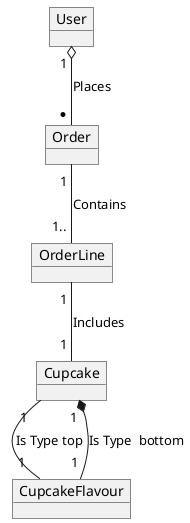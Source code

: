 @startuml

object User{

}
object Cupcake
object Order
object OrderLine
object CupcakeFlavour{

}


User "1 " o-- "* " Order : Places
Order "1 " -- "1.. " OrderLine : Contains
OrderLine "1 " -- "1 " Cupcake : Includes
Cupcake "1 "-- "1 " CupcakeFlavour : Is Type top
Cupcake "1 " *-- "1 " CupcakeFlavour : Is Type  bottom

@enduml